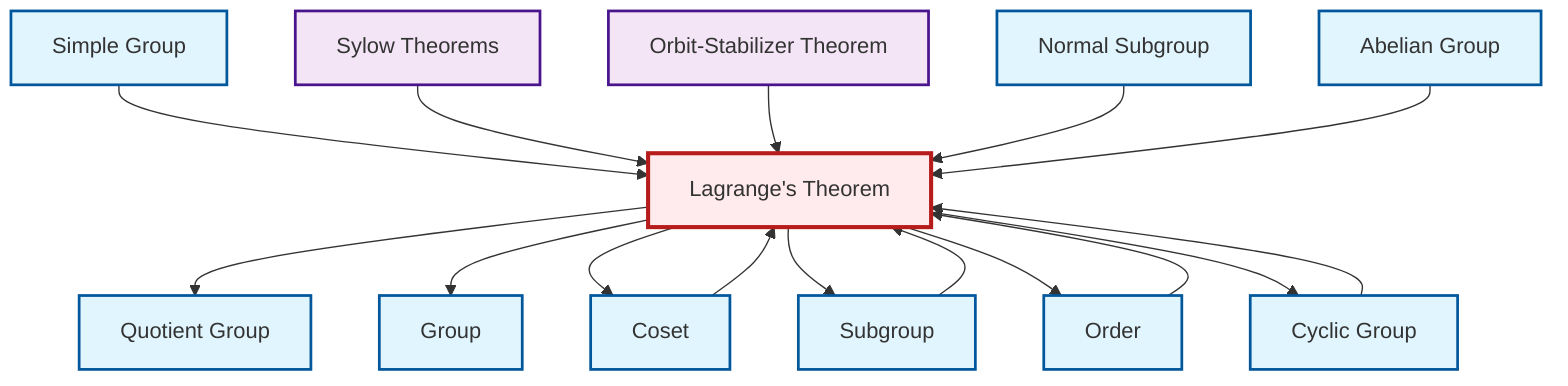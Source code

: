 graph TD
    classDef definition fill:#e1f5fe,stroke:#01579b,stroke-width:2px
    classDef theorem fill:#f3e5f5,stroke:#4a148c,stroke-width:2px
    classDef axiom fill:#fff3e0,stroke:#e65100,stroke-width:2px
    classDef example fill:#e8f5e9,stroke:#1b5e20,stroke-width:2px
    classDef current fill:#ffebee,stroke:#b71c1c,stroke-width:3px
    thm-orbit-stabilizer["Orbit-Stabilizer Theorem"]:::theorem
    thm-sylow["Sylow Theorems"]:::theorem
    def-group["Group"]:::definition
    def-subgroup["Subgroup"]:::definition
    def-coset["Coset"]:::definition
    def-cyclic-group["Cyclic Group"]:::definition
    def-quotient-group["Quotient Group"]:::definition
    def-abelian-group["Abelian Group"]:::definition
    def-normal-subgroup["Normal Subgroup"]:::definition
    thm-lagrange["Lagrange's Theorem"]:::theorem
    def-simple-group["Simple Group"]:::definition
    def-order["Order"]:::definition
    def-subgroup --> thm-lagrange
    def-order --> thm-lagrange
    def-cyclic-group --> thm-lagrange
    def-simple-group --> thm-lagrange
    thm-sylow --> thm-lagrange
    def-coset --> thm-lagrange
    thm-lagrange --> def-quotient-group
    thm-orbit-stabilizer --> thm-lagrange
    thm-lagrange --> def-group
    thm-lagrange --> def-coset
    thm-lagrange --> def-subgroup
    def-normal-subgroup --> thm-lagrange
    thm-lagrange --> def-order
    thm-lagrange --> def-cyclic-group
    def-abelian-group --> thm-lagrange
    class thm-lagrange current
